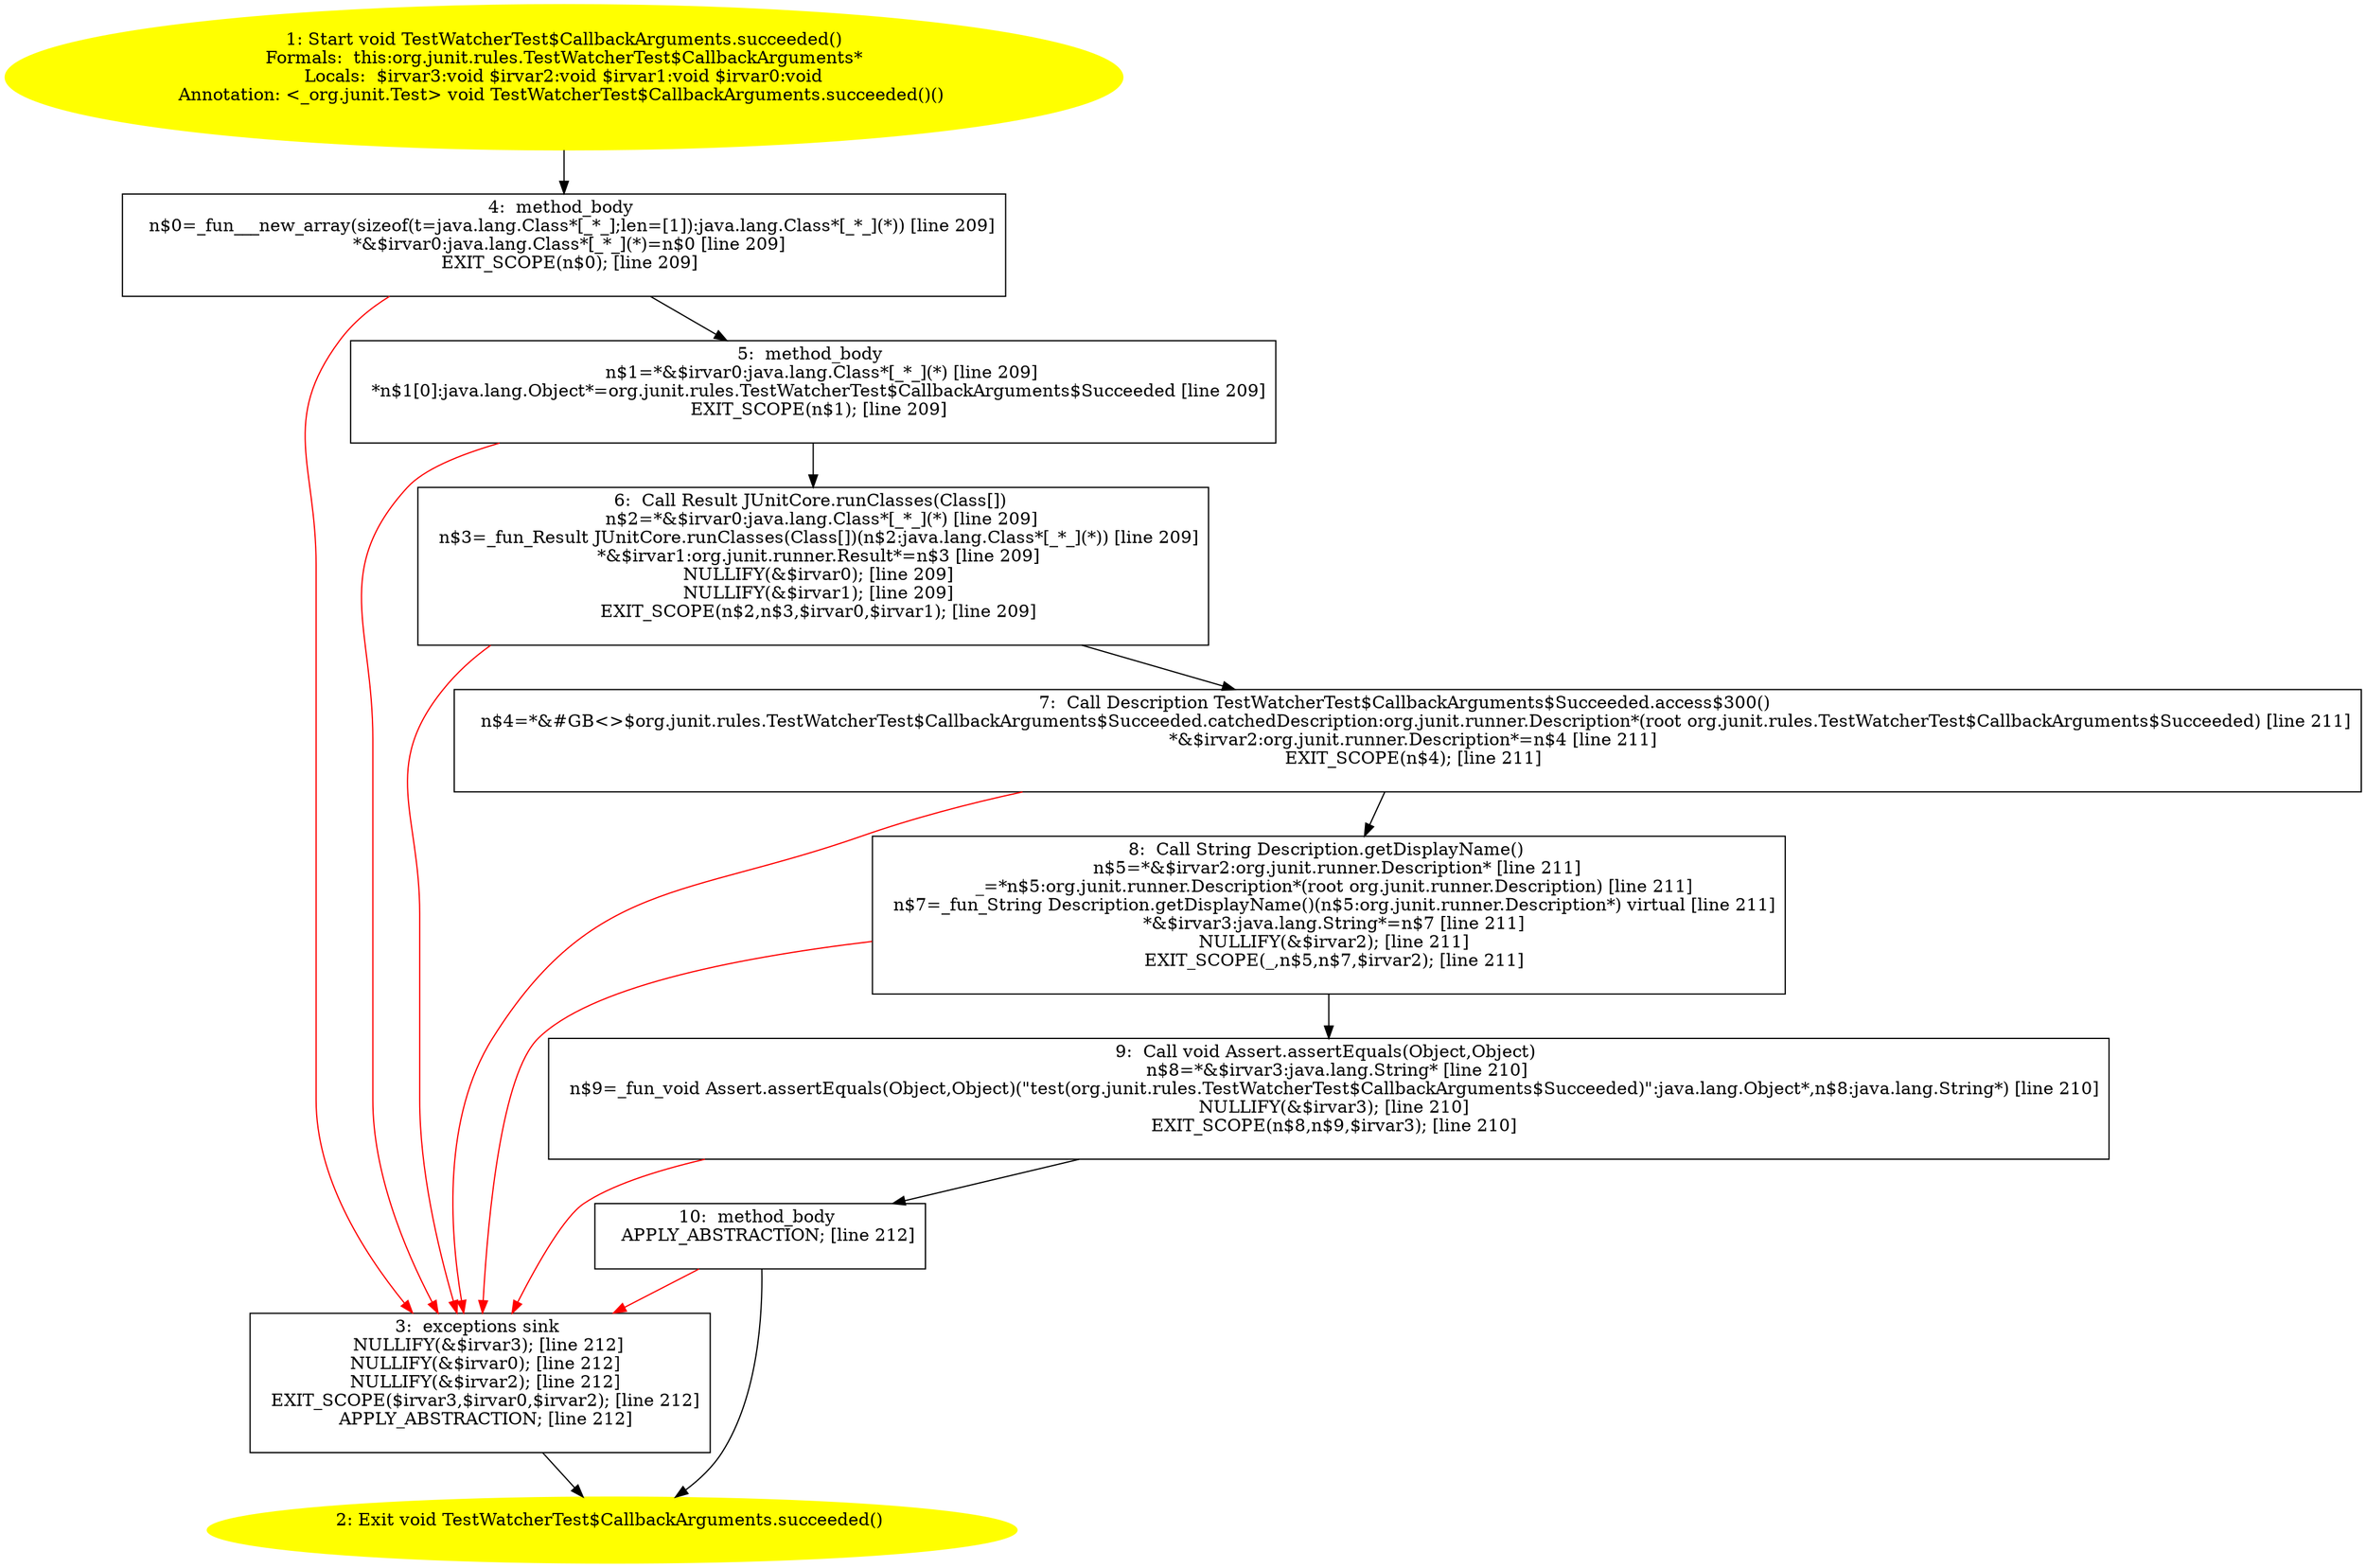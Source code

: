 /* @generated */
digraph cfg {
"org.junit.rules.TestWatcherTest$CallbackArguments.succeeded():void.a3f383de8906c56cd373c64fc09fdb6b_1" [label="1: Start void TestWatcherTest$CallbackArguments.succeeded()\nFormals:  this:org.junit.rules.TestWatcherTest$CallbackArguments*\nLocals:  $irvar3:void $irvar2:void $irvar1:void $irvar0:void\nAnnotation: <_org.junit.Test> void TestWatcherTest$CallbackArguments.succeeded()() \n  " color=yellow style=filled]
	

	 "org.junit.rules.TestWatcherTest$CallbackArguments.succeeded():void.a3f383de8906c56cd373c64fc09fdb6b_1" -> "org.junit.rules.TestWatcherTest$CallbackArguments.succeeded():void.a3f383de8906c56cd373c64fc09fdb6b_4" ;
"org.junit.rules.TestWatcherTest$CallbackArguments.succeeded():void.a3f383de8906c56cd373c64fc09fdb6b_2" [label="2: Exit void TestWatcherTest$CallbackArguments.succeeded() \n  " color=yellow style=filled]
	

"org.junit.rules.TestWatcherTest$CallbackArguments.succeeded():void.a3f383de8906c56cd373c64fc09fdb6b_3" [label="3:  exceptions sink \n   NULLIFY(&$irvar3); [line 212]\n  NULLIFY(&$irvar0); [line 212]\n  NULLIFY(&$irvar2); [line 212]\n  EXIT_SCOPE($irvar3,$irvar0,$irvar2); [line 212]\n  APPLY_ABSTRACTION; [line 212]\n " shape="box"]
	

	 "org.junit.rules.TestWatcherTest$CallbackArguments.succeeded():void.a3f383de8906c56cd373c64fc09fdb6b_3" -> "org.junit.rules.TestWatcherTest$CallbackArguments.succeeded():void.a3f383de8906c56cd373c64fc09fdb6b_2" ;
"org.junit.rules.TestWatcherTest$CallbackArguments.succeeded():void.a3f383de8906c56cd373c64fc09fdb6b_4" [label="4:  method_body \n   n$0=_fun___new_array(sizeof(t=java.lang.Class*[_*_];len=[1]):java.lang.Class*[_*_](*)) [line 209]\n  *&$irvar0:java.lang.Class*[_*_](*)=n$0 [line 209]\n  EXIT_SCOPE(n$0); [line 209]\n " shape="box"]
	

	 "org.junit.rules.TestWatcherTest$CallbackArguments.succeeded():void.a3f383de8906c56cd373c64fc09fdb6b_4" -> "org.junit.rules.TestWatcherTest$CallbackArguments.succeeded():void.a3f383de8906c56cd373c64fc09fdb6b_5" ;
	 "org.junit.rules.TestWatcherTest$CallbackArguments.succeeded():void.a3f383de8906c56cd373c64fc09fdb6b_4" -> "org.junit.rules.TestWatcherTest$CallbackArguments.succeeded():void.a3f383de8906c56cd373c64fc09fdb6b_3" [color="red" ];
"org.junit.rules.TestWatcherTest$CallbackArguments.succeeded():void.a3f383de8906c56cd373c64fc09fdb6b_5" [label="5:  method_body \n   n$1=*&$irvar0:java.lang.Class*[_*_](*) [line 209]\n  *n$1[0]:java.lang.Object*=org.junit.rules.TestWatcherTest$CallbackArguments$Succeeded [line 209]\n  EXIT_SCOPE(n$1); [line 209]\n " shape="box"]
	

	 "org.junit.rules.TestWatcherTest$CallbackArguments.succeeded():void.a3f383de8906c56cd373c64fc09fdb6b_5" -> "org.junit.rules.TestWatcherTest$CallbackArguments.succeeded():void.a3f383de8906c56cd373c64fc09fdb6b_6" ;
	 "org.junit.rules.TestWatcherTest$CallbackArguments.succeeded():void.a3f383de8906c56cd373c64fc09fdb6b_5" -> "org.junit.rules.TestWatcherTest$CallbackArguments.succeeded():void.a3f383de8906c56cd373c64fc09fdb6b_3" [color="red" ];
"org.junit.rules.TestWatcherTest$CallbackArguments.succeeded():void.a3f383de8906c56cd373c64fc09fdb6b_6" [label="6:  Call Result JUnitCore.runClasses(Class[]) \n   n$2=*&$irvar0:java.lang.Class*[_*_](*) [line 209]\n  n$3=_fun_Result JUnitCore.runClasses(Class[])(n$2:java.lang.Class*[_*_](*)) [line 209]\n  *&$irvar1:org.junit.runner.Result*=n$3 [line 209]\n  NULLIFY(&$irvar0); [line 209]\n  NULLIFY(&$irvar1); [line 209]\n  EXIT_SCOPE(n$2,n$3,$irvar0,$irvar1); [line 209]\n " shape="box"]
	

	 "org.junit.rules.TestWatcherTest$CallbackArguments.succeeded():void.a3f383de8906c56cd373c64fc09fdb6b_6" -> "org.junit.rules.TestWatcherTest$CallbackArguments.succeeded():void.a3f383de8906c56cd373c64fc09fdb6b_7" ;
	 "org.junit.rules.TestWatcherTest$CallbackArguments.succeeded():void.a3f383de8906c56cd373c64fc09fdb6b_6" -> "org.junit.rules.TestWatcherTest$CallbackArguments.succeeded():void.a3f383de8906c56cd373c64fc09fdb6b_3" [color="red" ];
"org.junit.rules.TestWatcherTest$CallbackArguments.succeeded():void.a3f383de8906c56cd373c64fc09fdb6b_7" [label="7:  Call Description TestWatcherTest$CallbackArguments$Succeeded.access$300() \n   n$4=*&#GB<>$org.junit.rules.TestWatcherTest$CallbackArguments$Succeeded.catchedDescription:org.junit.runner.Description*(root org.junit.rules.TestWatcherTest$CallbackArguments$Succeeded) [line 211]\n  *&$irvar2:org.junit.runner.Description*=n$4 [line 211]\n  EXIT_SCOPE(n$4); [line 211]\n " shape="box"]
	

	 "org.junit.rules.TestWatcherTest$CallbackArguments.succeeded():void.a3f383de8906c56cd373c64fc09fdb6b_7" -> "org.junit.rules.TestWatcherTest$CallbackArguments.succeeded():void.a3f383de8906c56cd373c64fc09fdb6b_8" ;
	 "org.junit.rules.TestWatcherTest$CallbackArguments.succeeded():void.a3f383de8906c56cd373c64fc09fdb6b_7" -> "org.junit.rules.TestWatcherTest$CallbackArguments.succeeded():void.a3f383de8906c56cd373c64fc09fdb6b_3" [color="red" ];
"org.junit.rules.TestWatcherTest$CallbackArguments.succeeded():void.a3f383de8906c56cd373c64fc09fdb6b_8" [label="8:  Call String Description.getDisplayName() \n   n$5=*&$irvar2:org.junit.runner.Description* [line 211]\n  _=*n$5:org.junit.runner.Description*(root org.junit.runner.Description) [line 211]\n  n$7=_fun_String Description.getDisplayName()(n$5:org.junit.runner.Description*) virtual [line 211]\n  *&$irvar3:java.lang.String*=n$7 [line 211]\n  NULLIFY(&$irvar2); [line 211]\n  EXIT_SCOPE(_,n$5,n$7,$irvar2); [line 211]\n " shape="box"]
	

	 "org.junit.rules.TestWatcherTest$CallbackArguments.succeeded():void.a3f383de8906c56cd373c64fc09fdb6b_8" -> "org.junit.rules.TestWatcherTest$CallbackArguments.succeeded():void.a3f383de8906c56cd373c64fc09fdb6b_9" ;
	 "org.junit.rules.TestWatcherTest$CallbackArguments.succeeded():void.a3f383de8906c56cd373c64fc09fdb6b_8" -> "org.junit.rules.TestWatcherTest$CallbackArguments.succeeded():void.a3f383de8906c56cd373c64fc09fdb6b_3" [color="red" ];
"org.junit.rules.TestWatcherTest$CallbackArguments.succeeded():void.a3f383de8906c56cd373c64fc09fdb6b_9" [label="9:  Call void Assert.assertEquals(Object,Object) \n   n$8=*&$irvar3:java.lang.String* [line 210]\n  n$9=_fun_void Assert.assertEquals(Object,Object)(\"test(org.junit.rules.TestWatcherTest$CallbackArguments$Succeeded)\":java.lang.Object*,n$8:java.lang.String*) [line 210]\n  NULLIFY(&$irvar3); [line 210]\n  EXIT_SCOPE(n$8,n$9,$irvar3); [line 210]\n " shape="box"]
	

	 "org.junit.rules.TestWatcherTest$CallbackArguments.succeeded():void.a3f383de8906c56cd373c64fc09fdb6b_9" -> "org.junit.rules.TestWatcherTest$CallbackArguments.succeeded():void.a3f383de8906c56cd373c64fc09fdb6b_10" ;
	 "org.junit.rules.TestWatcherTest$CallbackArguments.succeeded():void.a3f383de8906c56cd373c64fc09fdb6b_9" -> "org.junit.rules.TestWatcherTest$CallbackArguments.succeeded():void.a3f383de8906c56cd373c64fc09fdb6b_3" [color="red" ];
"org.junit.rules.TestWatcherTest$CallbackArguments.succeeded():void.a3f383de8906c56cd373c64fc09fdb6b_10" [label="10:  method_body \n   APPLY_ABSTRACTION; [line 212]\n " shape="box"]
	

	 "org.junit.rules.TestWatcherTest$CallbackArguments.succeeded():void.a3f383de8906c56cd373c64fc09fdb6b_10" -> "org.junit.rules.TestWatcherTest$CallbackArguments.succeeded():void.a3f383de8906c56cd373c64fc09fdb6b_2" ;
	 "org.junit.rules.TestWatcherTest$CallbackArguments.succeeded():void.a3f383de8906c56cd373c64fc09fdb6b_10" -> "org.junit.rules.TestWatcherTest$CallbackArguments.succeeded():void.a3f383de8906c56cd373c64fc09fdb6b_3" [color="red" ];
}
